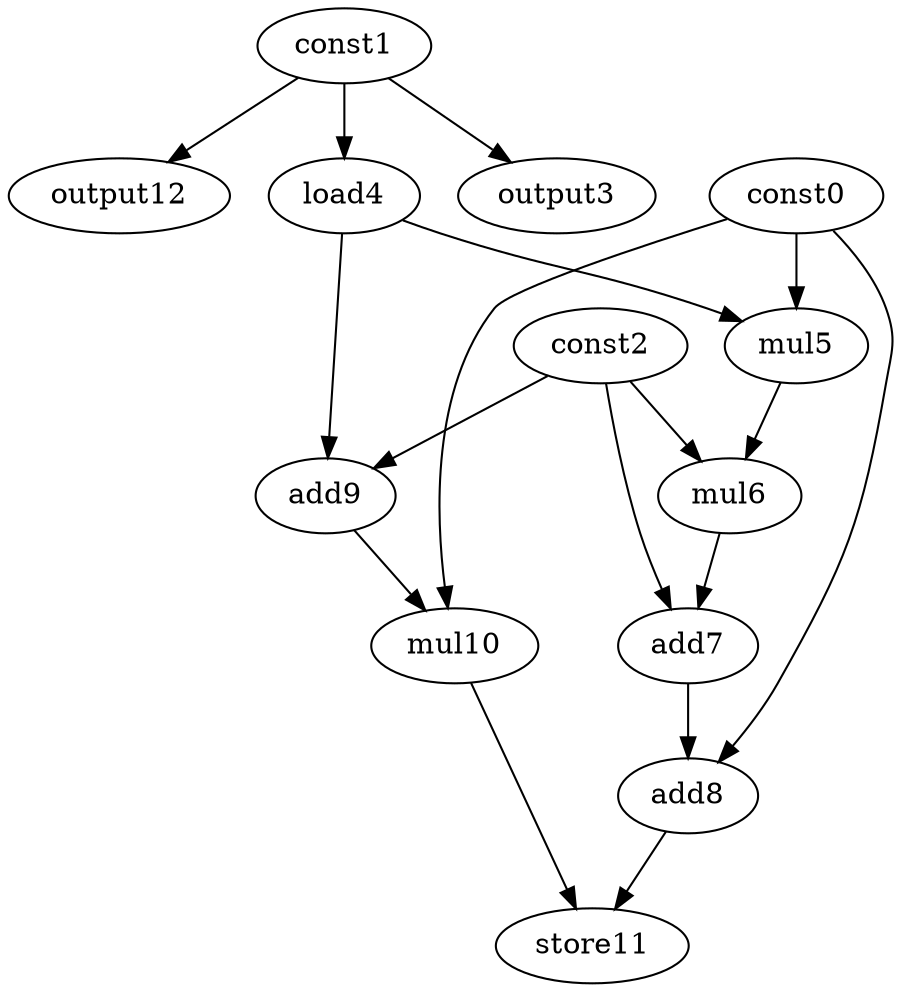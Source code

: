 digraph G { 
const0[opcode=const]; 
const1[opcode=const]; 
const2[opcode=const]; 
output3[opcode=output]; 
load4[opcode=load]; 
mul5[opcode=mul]; 
mul6[opcode=mul]; 
add7[opcode=add]; 
add8[opcode=add]; 
add9[opcode=add]; 
mul10[opcode=mul]; 
store11[opcode=store]; 
output12[opcode=output]; 
const1->output3[operand=0];
const1->load4[operand=0];
const1->output12[operand=0];
const0->mul5[operand=0];
load4->mul5[operand=1];
const2->add9[operand=0];
load4->add9[operand=1];
const2->mul6[operand=0];
mul5->mul6[operand=1];
const0->mul10[operand=0];
add9->mul10[operand=1];
const2->add7[operand=0];
mul6->add7[operand=1];
const0->add8[operand=0];
add7->add8[operand=1];
add8->store11[operand=0];
mul10->store11[operand=1];
}
